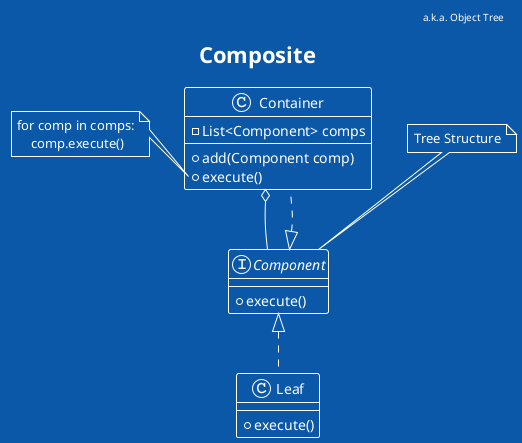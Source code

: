 @startuml Composite
title Composite
header a.k.a. Object Tree
!theme amiga

interface Component {
  + execute()
}

note top of Component
  Tree Structure
end note

class Leaf implements Component {
  + execute()
}

class Container implements Component {
  - List<Component> comps
  + add(Component comp)
  + execute()
}

note left of Container::execute
  for comp in comps:
      comp.execute()
end note

Container o-- Component
@enduml